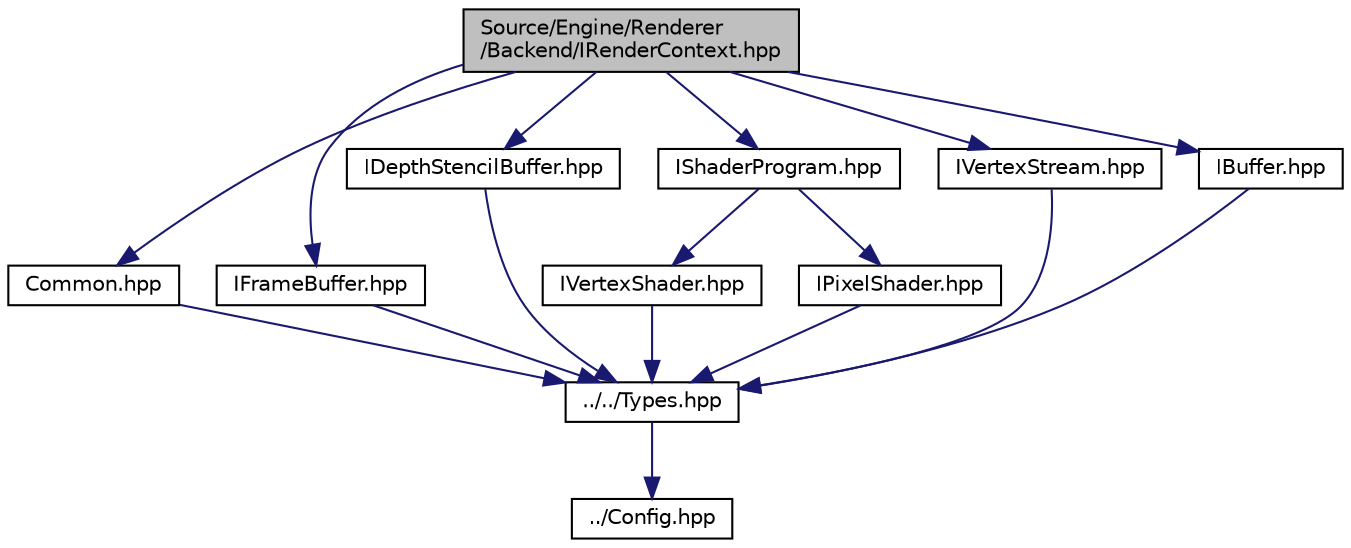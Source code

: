 digraph "Source/Engine/Renderer/Backend/IRenderContext.hpp"
{
  edge [fontname="Helvetica",fontsize="10",labelfontname="Helvetica",labelfontsize="10"];
  node [fontname="Helvetica",fontsize="10",shape=record];
  Node1 [label="Source/Engine/Renderer\l/Backend/IRenderContext.hpp",height=0.2,width=0.4,color="black", fillcolor="grey75", style="filled", fontcolor="black"];
  Node1 -> Node2 [color="midnightblue",fontsize="10",style="solid",fontname="Helvetica"];
  Node2 [label="Common.hpp",height=0.2,width=0.4,color="black", fillcolor="white", style="filled",URL="$Renderer_2Backend_2Common_8hpp.html"];
  Node2 -> Node3 [color="midnightblue",fontsize="10",style="solid",fontname="Helvetica"];
  Node3 [label="../../Types.hpp",height=0.2,width=0.4,color="black", fillcolor="white", style="filled",URL="$Types_8hpp.html"];
  Node3 -> Node4 [color="midnightblue",fontsize="10",style="solid",fontname="Helvetica"];
  Node4 [label="../Config.hpp",height=0.2,width=0.4,color="black", fillcolor="white", style="filled",URL="$Config_8hpp.html"];
  Node1 -> Node5 [color="midnightblue",fontsize="10",style="solid",fontname="Helvetica"];
  Node5 [label="IFrameBuffer.hpp",height=0.2,width=0.4,color="black", fillcolor="white", style="filled",URL="$IFrameBuffer_8hpp.html"];
  Node5 -> Node3 [color="midnightblue",fontsize="10",style="solid",fontname="Helvetica"];
  Node1 -> Node6 [color="midnightblue",fontsize="10",style="solid",fontname="Helvetica"];
  Node6 [label="IDepthStencilBuffer.hpp",height=0.2,width=0.4,color="black", fillcolor="white", style="filled",URL="$IDepthStencilBuffer_8hpp.html"];
  Node6 -> Node3 [color="midnightblue",fontsize="10",style="solid",fontname="Helvetica"];
  Node1 -> Node7 [color="midnightblue",fontsize="10",style="solid",fontname="Helvetica"];
  Node7 [label="IShaderProgram.hpp",height=0.2,width=0.4,color="black", fillcolor="white", style="filled",URL="$IShaderProgram_8hpp.html"];
  Node7 -> Node8 [color="midnightblue",fontsize="10",style="solid",fontname="Helvetica"];
  Node8 [label="IVertexShader.hpp",height=0.2,width=0.4,color="black", fillcolor="white", style="filled",URL="$IVertexShader_8hpp.html"];
  Node8 -> Node3 [color="midnightblue",fontsize="10",style="solid",fontname="Helvetica"];
  Node7 -> Node9 [color="midnightblue",fontsize="10",style="solid",fontname="Helvetica"];
  Node9 [label="IPixelShader.hpp",height=0.2,width=0.4,color="black", fillcolor="white", style="filled",URL="$IPixelShader_8hpp.html"];
  Node9 -> Node3 [color="midnightblue",fontsize="10",style="solid",fontname="Helvetica"];
  Node1 -> Node10 [color="midnightblue",fontsize="10",style="solid",fontname="Helvetica"];
  Node10 [label="IVertexStream.hpp",height=0.2,width=0.4,color="black", fillcolor="white", style="filled",URL="$IVertexStream_8hpp.html"];
  Node10 -> Node3 [color="midnightblue",fontsize="10",style="solid",fontname="Helvetica"];
  Node1 -> Node11 [color="midnightblue",fontsize="10",style="solid",fontname="Helvetica"];
  Node11 [label="IBuffer.hpp",height=0.2,width=0.4,color="black", fillcolor="white", style="filled",URL="$IBuffer_8hpp.html"];
  Node11 -> Node3 [color="midnightblue",fontsize="10",style="solid",fontname="Helvetica"];
}
